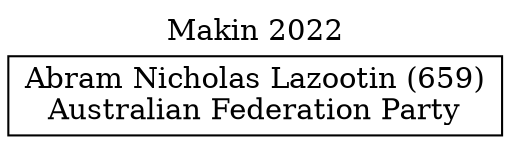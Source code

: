 // House preference flow
digraph "Abram Nicholas Lazootin (659)_Makin_2022" {
	graph [label="Makin 2022" labelloc=t mclimit=10]
	node [shape=box]
	"Abram Nicholas Lazootin (659)" [label="Abram Nicholas Lazootin (659)
Australian Federation Party"]
}
